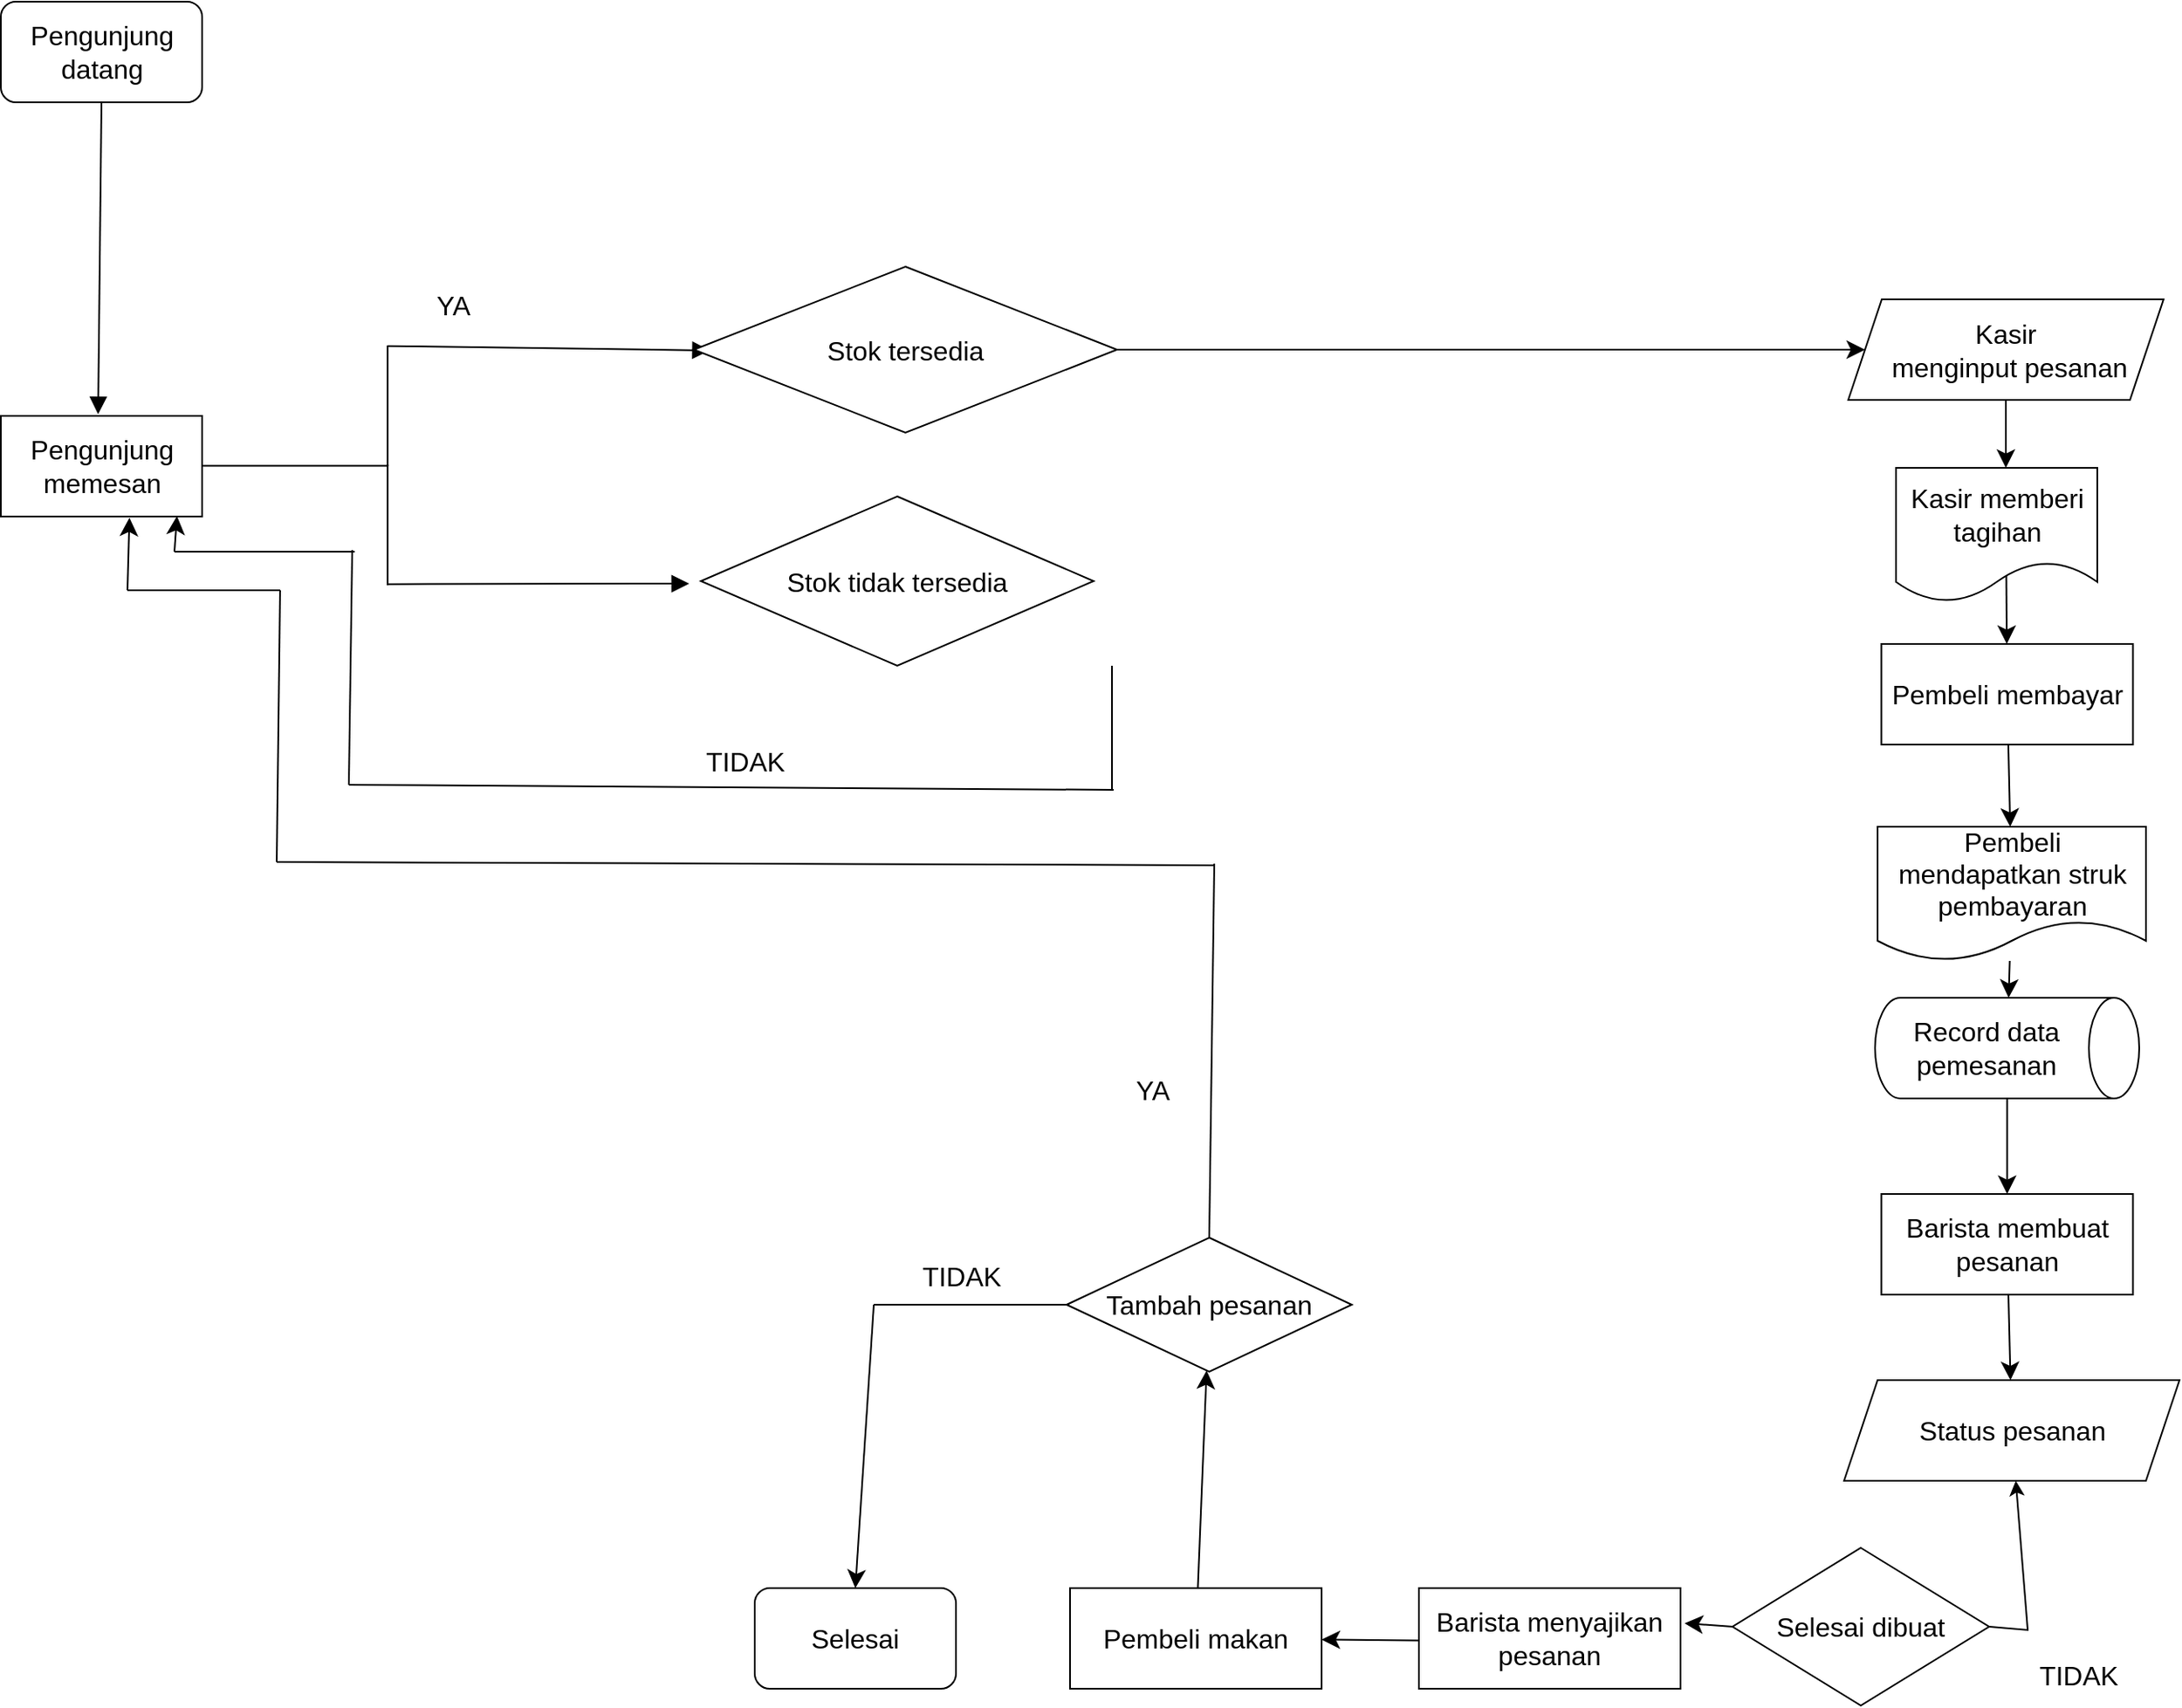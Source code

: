 <mxfile version="22.1.18" type="github">
  <diagram name="Halaman-1" id="X39AGLeUEUcifDFqh_xV">
    <mxGraphModel dx="1272" dy="1291" grid="0" gridSize="10" guides="1" tooltips="1" connect="1" arrows="1" fold="1" page="0" pageScale="1" pageWidth="827" pageHeight="1169" math="0" shadow="0">
      <root>
        <mxCell id="0" />
        <mxCell id="1" parent="0" />
        <mxCell id="WXR1SgdqpgOzqqLkaA0c-1" value="Pengunjung&lt;br&gt;datang" style="rounded=1;whiteSpace=wrap;html=1;fontSize=16;" vertex="1" parent="1">
          <mxGeometry x="-80.5" y="-538" width="120" height="60" as="geometry" />
        </mxCell>
        <mxCell id="WXR1SgdqpgOzqqLkaA0c-3" value="Pengunjung&lt;br&gt;memesan" style="rounded=0;whiteSpace=wrap;html=1;fontSize=16;" vertex="1" parent="1">
          <mxGeometry x="-80.5" y="-291" width="120" height="60" as="geometry" />
        </mxCell>
        <mxCell id="WXR1SgdqpgOzqqLkaA0c-7" value="" style="html=1;verticalAlign=bottom;labelBackgroundColor=none;endArrow=block;endFill=1;rounded=0;fontSize=12;startSize=8;endSize=8;curved=1;exitX=0.5;exitY=1;exitDx=0;exitDy=0;" edge="1" parent="1" source="WXR1SgdqpgOzqqLkaA0c-1">
          <mxGeometry width="160" relative="1" as="geometry">
            <mxPoint x="-22.5" y="-263" as="sourcePoint" />
            <mxPoint x="-22.5" y="-292" as="targetPoint" />
          </mxGeometry>
        </mxCell>
        <mxCell id="WXR1SgdqpgOzqqLkaA0c-27" style="edgeStyle=none;curved=1;rounded=0;orthogonalLoop=1;jettySize=auto;html=1;entryX=0;entryY=0.5;entryDx=0;entryDy=0;fontSize=12;startSize=8;endSize=8;" edge="1" parent="1" source="WXR1SgdqpgOzqqLkaA0c-16" target="WXR1SgdqpgOzqqLkaA0c-26">
          <mxGeometry relative="1" as="geometry" />
        </mxCell>
        <mxCell id="WXR1SgdqpgOzqqLkaA0c-80" style="edgeStyle=none;curved=1;rounded=0;orthogonalLoop=1;jettySize=auto;html=1;fontSize=12;startSize=8;endSize=8;" edge="1" parent="1" source="WXR1SgdqpgOzqqLkaA0c-26">
          <mxGeometry relative="1" as="geometry">
            <mxPoint x="1115" y="-260" as="targetPoint" />
          </mxGeometry>
        </mxCell>
        <mxCell id="WXR1SgdqpgOzqqLkaA0c-26" value="Kasir&lt;br&gt;&amp;nbsp;menginput pesanan" style="shape=parallelogram;perimeter=parallelogramPerimeter;whiteSpace=wrap;html=1;fixedSize=1;fontSize=16;" vertex="1" parent="1">
          <mxGeometry x="1021" y="-360.5" width="188" height="60" as="geometry" />
        </mxCell>
        <mxCell id="WXR1SgdqpgOzqqLkaA0c-30" value="Barista membuat pesanan" style="rounded=0;whiteSpace=wrap;html=1;fontSize=16;" vertex="1" parent="1">
          <mxGeometry x="1040.75" y="173" width="150" height="60" as="geometry" />
        </mxCell>
        <mxCell id="WXR1SgdqpgOzqqLkaA0c-32" value="Status pesanan" style="shape=parallelogram;perimeter=parallelogramPerimeter;whiteSpace=wrap;html=1;fixedSize=1;fontSize=16;" vertex="1" parent="1">
          <mxGeometry x="1018.5" y="284" width="200" height="60" as="geometry" />
        </mxCell>
        <mxCell id="WXR1SgdqpgOzqqLkaA0c-33" style="edgeStyle=none;curved=1;rounded=0;orthogonalLoop=1;jettySize=auto;html=1;fontSize=12;startSize=8;endSize=8;" edge="1" parent="1" source="WXR1SgdqpgOzqqLkaA0c-30" target="WXR1SgdqpgOzqqLkaA0c-32">
          <mxGeometry relative="1" as="geometry" />
        </mxCell>
        <mxCell id="WXR1SgdqpgOzqqLkaA0c-38" style="edgeStyle=none;curved=1;rounded=0;orthogonalLoop=1;jettySize=auto;html=1;fontSize=12;startSize=8;endSize=8;entryX=0.99;entryY=0.362;entryDx=0;entryDy=0;entryPerimeter=0;exitX=0;exitY=0.5;exitDx=0;exitDy=0;" edge="1" parent="1" source="WXR1SgdqpgOzqqLkaA0c-34">
          <mxGeometry relative="1" as="geometry">
            <mxPoint x="923.4" y="428.96" as="targetPoint" />
          </mxGeometry>
        </mxCell>
        <mxCell id="WXR1SgdqpgOzqqLkaA0c-34" value="Selesai dibuat" style="rhombus;whiteSpace=wrap;html=1;fontSize=16;" vertex="1" parent="1">
          <mxGeometry x="952" y="384" width="153" height="94" as="geometry" />
        </mxCell>
        <mxCell id="WXR1SgdqpgOzqqLkaA0c-40" style="edgeStyle=none;curved=1;rounded=0;orthogonalLoop=1;jettySize=auto;html=1;fontSize=12;startSize=8;endSize=8;" edge="1" parent="1" target="WXR1SgdqpgOzqqLkaA0c-39">
          <mxGeometry relative="1" as="geometry">
            <mxPoint x="765" y="439.249" as="sourcePoint" />
          </mxGeometry>
        </mxCell>
        <mxCell id="WXR1SgdqpgOzqqLkaA0c-42" value="" style="edgeStyle=none;curved=1;rounded=0;orthogonalLoop=1;jettySize=auto;html=1;fontSize=12;startSize=8;endSize=8;" edge="1" parent="1" source="WXR1SgdqpgOzqqLkaA0c-39" target="WXR1SgdqpgOzqqLkaA0c-41">
          <mxGeometry relative="1" as="geometry" />
        </mxCell>
        <mxCell id="WXR1SgdqpgOzqqLkaA0c-39" value="Pembeli makan" style="rounded=0;whiteSpace=wrap;html=1;fontSize=16;" vertex="1" parent="1">
          <mxGeometry x="557" y="408" width="150" height="60" as="geometry" />
        </mxCell>
        <mxCell id="WXR1SgdqpgOzqqLkaA0c-41" value="Tambah pesanan" style="rhombus;whiteSpace=wrap;html=1;fontSize=16;rounded=0;" vertex="1" parent="1">
          <mxGeometry x="555" y="199" width="170" height="80" as="geometry" />
        </mxCell>
        <mxCell id="WXR1SgdqpgOzqqLkaA0c-47" value="" style="group" vertex="1" connectable="0" parent="1">
          <mxGeometry x="40" y="-380" width="545" height="238" as="geometry" />
        </mxCell>
        <mxCell id="WXR1SgdqpgOzqqLkaA0c-11" value="" style="endArrow=none;html=1;rounded=0;fontSize=12;startSize=8;endSize=8;curved=1;" edge="1" parent="WXR1SgdqpgOzqqLkaA0c-47">
          <mxGeometry width="50" height="50" relative="1" as="geometry">
            <mxPoint y="118.73" as="sourcePoint" />
            <mxPoint x="110.115" y="118.73" as="targetPoint" />
          </mxGeometry>
        </mxCell>
        <mxCell id="WXR1SgdqpgOzqqLkaA0c-12" value="" style="endArrow=none;html=1;rounded=0;fontSize=12;startSize=8;endSize=8;curved=1;" edge="1" parent="WXR1SgdqpgOzqqLkaA0c-47">
          <mxGeometry width="50" height="50" relative="1" as="geometry">
            <mxPoint x="110.115" y="119" as="sourcePoint" />
            <mxPoint x="110.115" y="47" as="targetPoint" />
          </mxGeometry>
        </mxCell>
        <mxCell id="WXR1SgdqpgOzqqLkaA0c-13" value="" style="endArrow=none;html=1;rounded=0;fontSize=12;startSize=8;endSize=8;curved=1;" edge="1" parent="WXR1SgdqpgOzqqLkaA0c-47">
          <mxGeometry width="50" height="50" relative="1" as="geometry">
            <mxPoint x="110.115" y="190" as="sourcePoint" />
            <mxPoint x="110.115" y="118" as="targetPoint" />
          </mxGeometry>
        </mxCell>
        <mxCell id="WXR1SgdqpgOzqqLkaA0c-14" value="" style="html=1;verticalAlign=bottom;labelBackgroundColor=none;endArrow=block;endFill=1;rounded=0;fontSize=12;startSize=8;endSize=8;curved=1;exitX=1.017;exitY=0.422;exitDx=0;exitDy=0;exitPerimeter=0;" edge="1" parent="WXR1SgdqpgOzqqLkaA0c-47">
          <mxGeometry width="160" relative="1" as="geometry">
            <mxPoint x="110.115" y="189.32" as="sourcePoint" />
            <mxPoint x="289.923" y="189" as="targetPoint" />
          </mxGeometry>
        </mxCell>
        <mxCell id="WXR1SgdqpgOzqqLkaA0c-15" value="" style="html=1;verticalAlign=bottom;labelBackgroundColor=none;endArrow=block;endFill=1;rounded=0;fontSize=12;startSize=8;endSize=8;curved=1;exitX=1.017;exitY=0.422;exitDx=0;exitDy=0;exitPerimeter=0;entryX=0.038;entryY=0.505;entryDx=0;entryDy=0;entryPerimeter=0;" edge="1" parent="WXR1SgdqpgOzqqLkaA0c-47" target="WXR1SgdqpgOzqqLkaA0c-16">
          <mxGeometry width="160" relative="1" as="geometry">
            <mxPoint x="110.115" y="47.32" as="sourcePoint" />
            <mxPoint x="289.923" y="47" as="targetPoint" />
          </mxGeometry>
        </mxCell>
        <mxCell id="WXR1SgdqpgOzqqLkaA0c-16" value="Stok tersedia" style="rhombus;whiteSpace=wrap;html=1;fontSize=16;" vertex="1" parent="WXR1SgdqpgOzqqLkaA0c-47">
          <mxGeometry x="292.711" width="252.289" height="99" as="geometry" />
        </mxCell>
        <mxCell id="WXR1SgdqpgOzqqLkaA0c-17" value="Stok tidak tersedia" style="rhombus;whiteSpace=wrap;html=1;fontSize=16;" vertex="1" parent="WXR1SgdqpgOzqqLkaA0c-47">
          <mxGeometry x="296.893" y="137" width="234.169" height="101" as="geometry" />
        </mxCell>
        <mxCell id="WXR1SgdqpgOzqqLkaA0c-69" value="YA" style="text;html=1;align=center;verticalAlign=middle;resizable=0;points=[];autosize=1;strokeColor=none;fillColor=none;fontSize=16;" vertex="1" parent="WXR1SgdqpgOzqqLkaA0c-47">
          <mxGeometry x="129.629" y="7" width="38" height="31" as="geometry" />
        </mxCell>
        <mxCell id="WXR1SgdqpgOzqqLkaA0c-48" value="Selesai" style="rounded=1;whiteSpace=wrap;html=1;fontSize=16;" vertex="1" parent="1">
          <mxGeometry x="369" y="408" width="120" height="60" as="geometry" />
        </mxCell>
        <mxCell id="WXR1SgdqpgOzqqLkaA0c-51" value="" style="endArrow=classic;html=1;rounded=0;fontSize=12;startSize=8;endSize=8;curved=1;entryX=0.5;entryY=0;entryDx=0;entryDy=0;" edge="1" parent="1" target="WXR1SgdqpgOzqqLkaA0c-48">
          <mxGeometry width="50" height="50" relative="1" as="geometry">
            <mxPoint x="440" y="239" as="sourcePoint" />
            <mxPoint x="473" y="117" as="targetPoint" />
          </mxGeometry>
        </mxCell>
        <mxCell id="WXR1SgdqpgOzqqLkaA0c-53" value="" style="endArrow=none;html=1;rounded=0;fontSize=12;startSize=8;endSize=8;curved=1;entryX=0;entryY=0.5;entryDx=0;entryDy=0;" edge="1" parent="1" target="WXR1SgdqpgOzqqLkaA0c-41">
          <mxGeometry width="50" height="50" relative="1" as="geometry">
            <mxPoint x="440" y="239" as="sourcePoint" />
            <mxPoint x="473" y="270" as="targetPoint" />
          </mxGeometry>
        </mxCell>
        <mxCell id="WXR1SgdqpgOzqqLkaA0c-54" value="TIDAK" style="text;html=1;align=center;verticalAlign=middle;resizable=0;points=[];autosize=1;strokeColor=none;fillColor=none;fontSize=16;" vertex="1" parent="1">
          <mxGeometry x="459" y="206" width="65" height="31" as="geometry" />
        </mxCell>
        <mxCell id="WXR1SgdqpgOzqqLkaA0c-55" value="" style="endArrow=none;html=1;rounded=0;fontSize=12;startSize=8;endSize=8;curved=1;exitX=0.5;exitY=0;exitDx=0;exitDy=0;" edge="1" parent="1" source="WXR1SgdqpgOzqqLkaA0c-41">
          <mxGeometry width="50" height="50" relative="1" as="geometry">
            <mxPoint x="619" y="90" as="sourcePoint" />
            <mxPoint x="643" y="-24" as="targetPoint" />
          </mxGeometry>
        </mxCell>
        <mxCell id="WXR1SgdqpgOzqqLkaA0c-56" value="" style="endArrow=none;html=1;rounded=0;fontSize=12;startSize=8;endSize=8;curved=1;" edge="1" parent="1">
          <mxGeometry width="50" height="50" relative="1" as="geometry">
            <mxPoint x="643" y="-23" as="sourcePoint" />
            <mxPoint x="84" y="-25" as="targetPoint" />
          </mxGeometry>
        </mxCell>
        <mxCell id="WXR1SgdqpgOzqqLkaA0c-57" value="" style="endArrow=none;html=1;rounded=0;fontSize=12;startSize=8;endSize=8;curved=1;exitX=0.5;exitY=0;exitDx=0;exitDy=0;" edge="1" parent="1">
          <mxGeometry width="50" height="50" relative="1" as="geometry">
            <mxPoint x="84" y="-25" as="sourcePoint" />
            <mxPoint x="86" y="-187" as="targetPoint" />
          </mxGeometry>
        </mxCell>
        <mxCell id="WXR1SgdqpgOzqqLkaA0c-58" value="" style="endArrow=none;html=1;rounded=0;fontSize=12;startSize=8;endSize=8;curved=1;" edge="1" parent="1">
          <mxGeometry width="50" height="50" relative="1" as="geometry">
            <mxPoint x="86" y="-187" as="sourcePoint" />
            <mxPoint x="-5" y="-187" as="targetPoint" />
          </mxGeometry>
        </mxCell>
        <mxCell id="WXR1SgdqpgOzqqLkaA0c-61" value="" style="endArrow=classic;html=1;rounded=0;fontSize=12;startSize=8;endSize=8;curved=1;entryX=0.639;entryY=1.012;entryDx=0;entryDy=0;entryPerimeter=0;" edge="1" parent="1" target="WXR1SgdqpgOzqqLkaA0c-3">
          <mxGeometry width="50" height="50" relative="1" as="geometry">
            <mxPoint x="-5" y="-187" as="sourcePoint" />
            <mxPoint x="76" y="-219" as="targetPoint" />
          </mxGeometry>
        </mxCell>
        <mxCell id="WXR1SgdqpgOzqqLkaA0c-62" value="" style="endArrow=none;html=1;rounded=0;fontSize=12;startSize=8;endSize=8;curved=1;" edge="1" parent="1">
          <mxGeometry width="50" height="50" relative="1" as="geometry">
            <mxPoint x="582" y="-68" as="sourcePoint" />
            <mxPoint x="582" y="-142" as="targetPoint" />
          </mxGeometry>
        </mxCell>
        <mxCell id="WXR1SgdqpgOzqqLkaA0c-63" value="" style="endArrow=none;html=1;rounded=0;fontSize=12;startSize=8;endSize=8;curved=1;" edge="1" parent="1">
          <mxGeometry width="50" height="50" relative="1" as="geometry">
            <mxPoint x="583" y="-68" as="sourcePoint" />
            <mxPoint x="127" y="-71" as="targetPoint" />
          </mxGeometry>
        </mxCell>
        <mxCell id="WXR1SgdqpgOzqqLkaA0c-64" value="" style="endArrow=none;html=1;rounded=0;fontSize=12;startSize=8;endSize=8;curved=1;" edge="1" parent="1">
          <mxGeometry width="50" height="50" relative="1" as="geometry">
            <mxPoint x="127" y="-71" as="sourcePoint" />
            <mxPoint x="129" y="-211" as="targetPoint" />
          </mxGeometry>
        </mxCell>
        <mxCell id="WXR1SgdqpgOzqqLkaA0c-65" value="" style="endArrow=none;html=1;rounded=0;fontSize=12;startSize=8;endSize=8;curved=1;" edge="1" parent="1">
          <mxGeometry width="50" height="50" relative="1" as="geometry">
            <mxPoint x="130.5" y="-210" as="sourcePoint" />
            <mxPoint x="23" y="-210" as="targetPoint" />
          </mxGeometry>
        </mxCell>
        <mxCell id="WXR1SgdqpgOzqqLkaA0c-66" value="" style="endArrow=classic;html=1;rounded=0;fontSize=12;startSize=8;endSize=8;curved=1;entryX=0.875;entryY=0.996;entryDx=0;entryDy=0;entryPerimeter=0;" edge="1" parent="1" target="WXR1SgdqpgOzqqLkaA0c-3">
          <mxGeometry width="50" height="50" relative="1" as="geometry">
            <mxPoint x="23" y="-210" as="sourcePoint" />
            <mxPoint x="352" y="-104" as="targetPoint" />
          </mxGeometry>
        </mxCell>
        <mxCell id="WXR1SgdqpgOzqqLkaA0c-67" value="YA" style="text;html=1;align=center;verticalAlign=middle;resizable=0;points=[];autosize=1;strokeColor=none;fillColor=none;fontSize=16;" vertex="1" parent="1">
          <mxGeometry x="587" y="95" width="38" height="31" as="geometry" />
        </mxCell>
        <mxCell id="WXR1SgdqpgOzqqLkaA0c-68" value="TIDAK" style="text;html=1;align=center;verticalAlign=middle;resizable=0;points=[];autosize=1;strokeColor=none;fillColor=none;fontSize=16;" vertex="1" parent="1">
          <mxGeometry x="330" y="-101" width="65" height="31" as="geometry" />
        </mxCell>
        <mxCell id="WXR1SgdqpgOzqqLkaA0c-91" style="edgeStyle=none;curved=1;rounded=0;orthogonalLoop=1;jettySize=auto;html=1;fontSize=12;startSize=8;endSize=8;" edge="1" parent="1" source="WXR1SgdqpgOzqqLkaA0c-76" target="WXR1SgdqpgOzqqLkaA0c-30">
          <mxGeometry relative="1" as="geometry" />
        </mxCell>
        <mxCell id="WXR1SgdqpgOzqqLkaA0c-76" value="Record data pemesanan" style="shape=cylinder3;whiteSpace=wrap;html=1;boundedLbl=1;backgroundOutline=1;size=15;fontSize=16;direction=south;" vertex="1" parent="1">
          <mxGeometry x="1037" y="56" width="157.5" height="60" as="geometry" />
        </mxCell>
        <mxCell id="WXR1SgdqpgOzqqLkaA0c-81" style="edgeStyle=none;curved=1;rounded=0;orthogonalLoop=1;jettySize=auto;html=1;fontSize=12;startSize=8;endSize=8;" edge="1" parent="1" target="WXR1SgdqpgOzqqLkaA0c-79">
          <mxGeometry relative="1" as="geometry">
            <mxPoint x="1115.214" y="-200" as="sourcePoint" />
          </mxGeometry>
        </mxCell>
        <mxCell id="WXR1SgdqpgOzqqLkaA0c-89" style="edgeStyle=none;curved=1;rounded=0;orthogonalLoop=1;jettySize=auto;html=1;fontSize=12;startSize=8;endSize=8;" edge="1" parent="1" source="WXR1SgdqpgOzqqLkaA0c-79" target="WXR1SgdqpgOzqqLkaA0c-84">
          <mxGeometry relative="1" as="geometry" />
        </mxCell>
        <mxCell id="WXR1SgdqpgOzqqLkaA0c-79" value="Pembeli membayar" style="rounded=0;whiteSpace=wrap;html=1;fontSize=16;" vertex="1" parent="1">
          <mxGeometry x="1040.75" y="-155" width="150" height="60" as="geometry" />
        </mxCell>
        <mxCell id="WXR1SgdqpgOzqqLkaA0c-90" style="edgeStyle=none;curved=1;rounded=0;orthogonalLoop=1;jettySize=auto;html=1;fontSize=12;startSize=8;endSize=8;" edge="1" parent="1" source="WXR1SgdqpgOzqqLkaA0c-84" target="WXR1SgdqpgOzqqLkaA0c-76">
          <mxGeometry relative="1" as="geometry" />
        </mxCell>
        <mxCell id="WXR1SgdqpgOzqqLkaA0c-84" value="Pembeli mendapatkan struk pembayaran" style="shape=document;whiteSpace=wrap;html=1;boundedLbl=1;fontSize=16;" vertex="1" parent="1">
          <mxGeometry x="1038.5" y="-46" width="160" height="80" as="geometry" />
        </mxCell>
        <mxCell id="WXR1SgdqpgOzqqLkaA0c-88" value="Kasir memberi tagihan" style="shape=document;whiteSpace=wrap;html=1;boundedLbl=1;fontSize=16;" vertex="1" parent="1">
          <mxGeometry x="1049.5" y="-260" width="120" height="80" as="geometry" />
        </mxCell>
        <mxCell id="WXR1SgdqpgOzqqLkaA0c-95" value="TIDAK" style="text;html=1;align=center;verticalAlign=middle;resizable=0;points=[];autosize=1;strokeColor=none;fillColor=none;fontSize=16;" vertex="1" parent="1">
          <mxGeometry x="1125.75" y="444" width="65" height="31" as="geometry" />
        </mxCell>
        <mxCell id="WXR1SgdqpgOzqqLkaA0c-104" value="" style="endArrow=classic;html=1;rounded=0;fontSize=12;curved=0;exitX=1;exitY=0.5;exitDx=0;exitDy=0;" edge="1" parent="1" source="WXR1SgdqpgOzqqLkaA0c-34" target="WXR1SgdqpgOzqqLkaA0c-32">
          <mxGeometry width="50" height="50" relative="1" as="geometry">
            <mxPoint x="931" y="362" as="sourcePoint" />
            <mxPoint x="981" y="312" as="targetPoint" />
            <Array as="points">
              <mxPoint x="1128" y="433" />
            </Array>
          </mxGeometry>
        </mxCell>
        <mxCell id="WXR1SgdqpgOzqqLkaA0c-105" value="Barista menyajikan pesanan" style="rounded=0;whiteSpace=wrap;html=1;fontSize=16;" vertex="1" parent="1">
          <mxGeometry x="765" y="408" width="156" height="60" as="geometry" />
        </mxCell>
      </root>
    </mxGraphModel>
  </diagram>
</mxfile>
